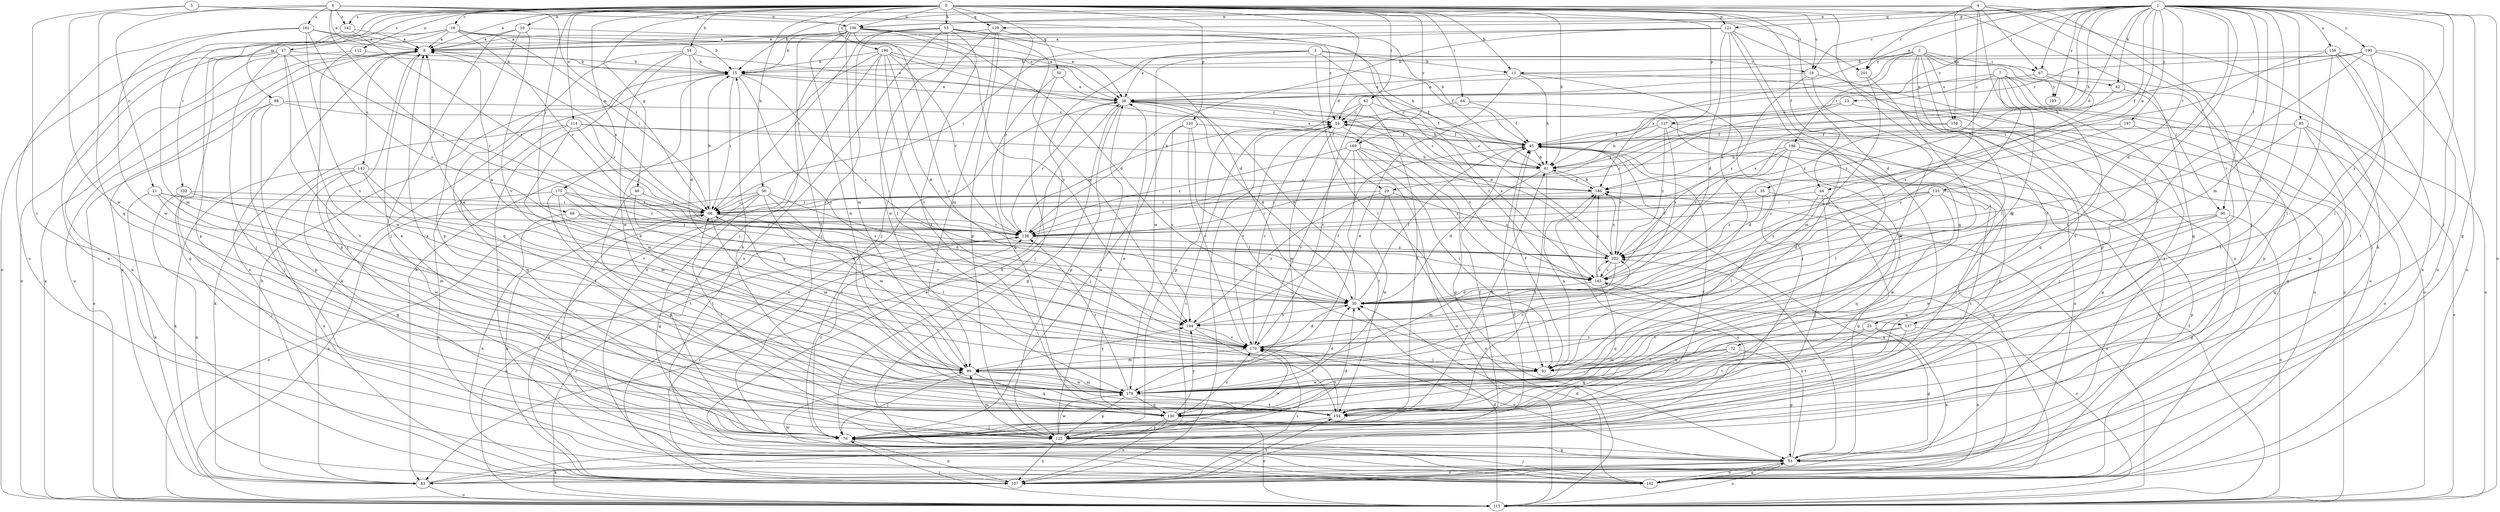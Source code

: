strict digraph  {
0;
1;
2;
3;
4;
5;
6;
7;
8;
10;
13;
15;
16;
17;
18;
21;
23;
24;
25;
29;
30;
35;
38;
44;
45;
48;
50;
53;
54;
55;
56;
61;
62;
64;
67;
68;
69;
72;
76;
82;
83;
85;
90;
91;
98;
99;
106;
107;
112;
114;
115;
117;
120;
121;
122;
129;
130;
132;
135;
137;
138;
142;
143;
145;
154;
156;
158;
161;
162;
169;
170;
175;
178;
186;
187;
190;
193;
194;
196;
198;
201;
202;
0 -> 8  [label=a];
0 -> 10  [label=b];
0 -> 13  [label=b];
0 -> 16  [label=c];
0 -> 17  [label=c];
0 -> 18  [label=c];
0 -> 25  [label=d];
0 -> 29  [label=d];
0 -> 44  [label=f];
0 -> 48  [label=g];
0 -> 50  [label=g];
0 -> 53  [label=g];
0 -> 54  [label=h];
0 -> 55  [label=h];
0 -> 56  [label=h];
0 -> 61  [label=h];
0 -> 62  [label=i];
0 -> 64  [label=i];
0 -> 69  [label=j];
0 -> 98  [label=m];
0 -> 106  [label=n];
0 -> 112  [label=o];
0 -> 114  [label=o];
0 -> 117  [label=p];
0 -> 120  [label=p];
0 -> 121  [label=p];
0 -> 129  [label=q];
0 -> 132  [label=r];
0 -> 142  [label=s];
0 -> 154  [label=t];
0 -> 169  [label=v];
0 -> 175  [label=w];
0 -> 196  [label=z];
1 -> 18  [label=c];
1 -> 29  [label=d];
1 -> 30  [label=d];
1 -> 35  [label=e];
1 -> 38  [label=e];
1 -> 44  [label=f];
1 -> 45  [label=f];
1 -> 53  [label=g];
1 -> 61  [label=h];
1 -> 67  [label=i];
1 -> 72  [label=j];
1 -> 76  [label=j];
1 -> 82  [label=k];
1 -> 85  [label=l];
1 -> 90  [label=l];
1 -> 99  [label=m];
1 -> 106  [label=n];
1 -> 115  [label=o];
1 -> 121  [label=p];
1 -> 129  [label=q];
1 -> 135  [label=r];
1 -> 137  [label=r];
1 -> 156  [label=u];
1 -> 169  [label=v];
1 -> 170  [label=v];
1 -> 187  [label=y];
1 -> 190  [label=y];
1 -> 193  [label=y];
2 -> 13  [label=b];
2 -> 67  [label=i];
2 -> 82  [label=k];
2 -> 90  [label=l];
2 -> 91  [label=l];
2 -> 122  [label=p];
2 -> 154  [label=t];
2 -> 158  [label=u];
2 -> 186  [label=x];
2 -> 198  [label=z];
2 -> 201  [label=z];
3 -> 13  [label=b];
3 -> 18  [label=c];
3 -> 38  [label=e];
3 -> 83  [label=k];
3 -> 91  [label=l];
3 -> 137  [label=r];
3 -> 178  [label=w];
4 -> 15  [label=b];
4 -> 30  [label=d];
4 -> 67  [label=i];
4 -> 76  [label=j];
4 -> 83  [label=k];
4 -> 106  [label=n];
4 -> 130  [label=q];
4 -> 137  [label=r];
4 -> 158  [label=u];
4 -> 201  [label=z];
5 -> 106  [label=n];
5 -> 154  [label=t];
5 -> 178  [label=w];
5 -> 201  [label=z];
6 -> 8  [label=a];
6 -> 21  [label=c];
6 -> 61  [label=h];
6 -> 68  [label=i];
6 -> 106  [label=n];
6 -> 130  [label=q];
6 -> 142  [label=s];
6 -> 161  [label=u];
6 -> 202  [label=z];
7 -> 23  [label=c];
7 -> 76  [label=j];
7 -> 115  [label=o];
7 -> 130  [label=q];
7 -> 138  [label=r];
7 -> 162  [label=u];
7 -> 193  [label=y];
7 -> 194  [label=y];
7 -> 202  [label=z];
8 -> 15  [label=b];
8 -> 76  [label=j];
8 -> 107  [label=n];
8 -> 115  [label=o];
8 -> 143  [label=s];
10 -> 8  [label=a];
10 -> 38  [label=e];
10 -> 76  [label=j];
10 -> 122  [label=p];
10 -> 170  [label=v];
13 -> 38  [label=e];
13 -> 61  [label=h];
13 -> 76  [label=j];
13 -> 115  [label=o];
13 -> 178  [label=w];
15 -> 38  [label=e];
15 -> 45  [label=f];
15 -> 68  [label=i];
15 -> 83  [label=k];
15 -> 145  [label=s];
15 -> 194  [label=y];
16 -> 8  [label=a];
16 -> 15  [label=b];
16 -> 38  [label=e];
16 -> 68  [label=i];
16 -> 115  [label=o];
16 -> 122  [label=p];
16 -> 138  [label=r];
16 -> 162  [label=u];
17 -> 15  [label=b];
17 -> 53  [label=g];
17 -> 76  [label=j];
17 -> 115  [label=o];
17 -> 138  [label=r];
17 -> 154  [label=t];
17 -> 178  [label=w];
18 -> 38  [label=e];
18 -> 162  [label=u];
18 -> 178  [label=w];
18 -> 202  [label=z];
21 -> 68  [label=i];
21 -> 83  [label=k];
21 -> 99  [label=m];
21 -> 178  [label=w];
21 -> 202  [label=z];
23 -> 24  [label=c];
23 -> 138  [label=r];
23 -> 162  [label=u];
24 -> 45  [label=f];
24 -> 53  [label=g];
24 -> 145  [label=s];
24 -> 170  [label=v];
24 -> 178  [label=w];
25 -> 53  [label=g];
25 -> 83  [label=k];
25 -> 154  [label=t];
25 -> 170  [label=v];
29 -> 68  [label=i];
29 -> 115  [label=o];
29 -> 178  [label=w];
29 -> 194  [label=y];
29 -> 202  [label=z];
30 -> 8  [label=a];
30 -> 38  [label=e];
30 -> 45  [label=f];
30 -> 194  [label=y];
35 -> 68  [label=i];
35 -> 130  [label=q];
35 -> 138  [label=r];
35 -> 202  [label=z];
38 -> 24  [label=c];
38 -> 30  [label=d];
38 -> 45  [label=f];
38 -> 53  [label=g];
38 -> 61  [label=h];
38 -> 122  [label=p];
38 -> 138  [label=r];
44 -> 53  [label=g];
44 -> 68  [label=i];
44 -> 76  [label=j];
44 -> 91  [label=l];
45 -> 61  [label=h];
45 -> 162  [label=u];
45 -> 202  [label=z];
48 -> 68  [label=i];
48 -> 154  [label=t];
48 -> 194  [label=y];
50 -> 38  [label=e];
50 -> 76  [label=j];
50 -> 130  [label=q];
53 -> 68  [label=i];
53 -> 83  [label=k];
53 -> 107  [label=n];
53 -> 115  [label=o];
53 -> 145  [label=s];
53 -> 162  [label=u];
53 -> 170  [label=v];
53 -> 202  [label=z];
54 -> 15  [label=b];
54 -> 30  [label=d];
54 -> 38  [label=e];
54 -> 130  [label=q];
54 -> 162  [label=u];
54 -> 178  [label=w];
55 -> 8  [label=a];
55 -> 30  [label=d];
55 -> 68  [label=i];
55 -> 76  [label=j];
55 -> 154  [label=t];
55 -> 162  [label=u];
55 -> 178  [label=w];
55 -> 194  [label=y];
55 -> 202  [label=z];
56 -> 30  [label=d];
56 -> 53  [label=g];
56 -> 68  [label=i];
56 -> 99  [label=m];
56 -> 107  [label=n];
56 -> 115  [label=o];
56 -> 170  [label=v];
61 -> 24  [label=c];
61 -> 30  [label=d];
61 -> 154  [label=t];
61 -> 186  [label=x];
62 -> 24  [label=c];
62 -> 122  [label=p];
62 -> 145  [label=s];
62 -> 154  [label=t];
62 -> 170  [label=v];
64 -> 24  [label=c];
64 -> 45  [label=f];
64 -> 154  [label=t];
67 -> 38  [label=e];
67 -> 115  [label=o];
67 -> 145  [label=s];
68 -> 8  [label=a];
68 -> 15  [label=b];
68 -> 91  [label=l];
68 -> 99  [label=m];
68 -> 107  [label=n];
68 -> 115  [label=o];
68 -> 138  [label=r];
69 -> 30  [label=d];
69 -> 107  [label=n];
69 -> 138  [label=r];
72 -> 53  [label=g];
72 -> 91  [label=l];
72 -> 99  [label=m];
72 -> 130  [label=q];
76 -> 45  [label=f];
76 -> 53  [label=g];
76 -> 107  [label=n];
76 -> 138  [label=r];
82 -> 122  [label=p];
82 -> 202  [label=z];
83 -> 8  [label=a];
83 -> 15  [label=b];
83 -> 24  [label=c];
83 -> 45  [label=f];
83 -> 115  [label=o];
85 -> 30  [label=d];
85 -> 45  [label=f];
85 -> 91  [label=l];
85 -> 107  [label=n];
85 -> 115  [label=o];
85 -> 178  [label=w];
90 -> 53  [label=g];
90 -> 115  [label=o];
90 -> 130  [label=q];
90 -> 138  [label=r];
90 -> 178  [label=w];
91 -> 45  [label=f];
91 -> 178  [label=w];
91 -> 186  [label=x];
98 -> 24  [label=c];
98 -> 68  [label=i];
98 -> 76  [label=j];
98 -> 115  [label=o];
98 -> 122  [label=p];
99 -> 68  [label=i];
99 -> 76  [label=j];
99 -> 130  [label=q];
99 -> 178  [label=w];
99 -> 194  [label=y];
99 -> 202  [label=z];
106 -> 8  [label=a];
106 -> 15  [label=b];
106 -> 24  [label=c];
106 -> 30  [label=d];
106 -> 61  [label=h];
106 -> 76  [label=j];
106 -> 99  [label=m];
106 -> 154  [label=t];
106 -> 170  [label=v];
106 -> 178  [label=w];
106 -> 194  [label=y];
107 -> 24  [label=c];
107 -> 38  [label=e];
107 -> 138  [label=r];
107 -> 154  [label=t];
107 -> 170  [label=v];
107 -> 186  [label=x];
112 -> 15  [label=b];
112 -> 107  [label=n];
112 -> 122  [label=p];
114 -> 45  [label=f];
114 -> 61  [label=h];
114 -> 83  [label=k];
114 -> 99  [label=m];
114 -> 130  [label=q];
114 -> 138  [label=r];
115 -> 8  [label=a];
115 -> 30  [label=d];
115 -> 45  [label=f];
115 -> 76  [label=j];
115 -> 138  [label=r];
115 -> 186  [label=x];
117 -> 45  [label=f];
117 -> 61  [label=h];
117 -> 107  [label=n];
117 -> 122  [label=p];
117 -> 145  [label=s];
117 -> 202  [label=z];
120 -> 45  [label=f];
120 -> 76  [label=j];
120 -> 91  [label=l];
120 -> 170  [label=v];
120 -> 194  [label=y];
121 -> 8  [label=a];
121 -> 30  [label=d];
121 -> 68  [label=i];
121 -> 91  [label=l];
121 -> 130  [label=q];
121 -> 138  [label=r];
121 -> 162  [label=u];
121 -> 194  [label=y];
122 -> 30  [label=d];
122 -> 38  [label=e];
122 -> 45  [label=f];
122 -> 99  [label=m];
122 -> 107  [label=n];
122 -> 170  [label=v];
122 -> 178  [label=w];
129 -> 8  [label=a];
129 -> 76  [label=j];
129 -> 99  [label=m];
129 -> 122  [label=p];
129 -> 138  [label=r];
130 -> 8  [label=a];
130 -> 38  [label=e];
130 -> 68  [label=i];
130 -> 107  [label=n];
130 -> 115  [label=o];
130 -> 122  [label=p];
130 -> 170  [label=v];
130 -> 194  [label=y];
132 -> 68  [label=i];
132 -> 76  [label=j];
132 -> 91  [label=l];
132 -> 107  [label=n];
135 -> 30  [label=d];
135 -> 68  [label=i];
135 -> 122  [label=p];
135 -> 138  [label=r];
135 -> 145  [label=s];
135 -> 154  [label=t];
135 -> 178  [label=w];
137 -> 107  [label=n];
137 -> 154  [label=t];
137 -> 170  [label=v];
137 -> 178  [label=w];
138 -> 24  [label=c];
138 -> 115  [label=o];
138 -> 202  [label=z];
142 -> 8  [label=a];
142 -> 99  [label=m];
142 -> 138  [label=r];
143 -> 53  [label=g];
143 -> 83  [label=k];
143 -> 99  [label=m];
143 -> 107  [label=n];
143 -> 170  [label=v];
143 -> 186  [label=x];
145 -> 30  [label=d];
145 -> 45  [label=f];
145 -> 115  [label=o];
145 -> 130  [label=q];
145 -> 186  [label=x];
145 -> 202  [label=z];
154 -> 8  [label=a];
154 -> 15  [label=b];
154 -> 61  [label=h];
154 -> 76  [label=j];
154 -> 170  [label=v];
156 -> 15  [label=b];
156 -> 68  [label=i];
156 -> 91  [label=l];
156 -> 107  [label=n];
156 -> 154  [label=t];
156 -> 162  [label=u];
158 -> 45  [label=f];
158 -> 53  [label=g];
158 -> 76  [label=j];
158 -> 186  [label=x];
161 -> 8  [label=a];
161 -> 38  [label=e];
161 -> 145  [label=s];
161 -> 162  [label=u];
161 -> 170  [label=v];
161 -> 178  [label=w];
162 -> 30  [label=d];
162 -> 38  [label=e];
162 -> 53  [label=g];
162 -> 76  [label=j];
162 -> 99  [label=m];
162 -> 186  [label=x];
169 -> 61  [label=h];
169 -> 91  [label=l];
169 -> 115  [label=o];
169 -> 138  [label=r];
169 -> 145  [label=s];
169 -> 154  [label=t];
169 -> 170  [label=v];
170 -> 8  [label=a];
170 -> 24  [label=c];
170 -> 30  [label=d];
170 -> 91  [label=l];
170 -> 99  [label=m];
175 -> 68  [label=i];
175 -> 122  [label=p];
175 -> 138  [label=r];
175 -> 145  [label=s];
175 -> 154  [label=t];
175 -> 162  [label=u];
178 -> 15  [label=b];
178 -> 30  [label=d];
178 -> 99  [label=m];
178 -> 122  [label=p];
178 -> 130  [label=q];
178 -> 138  [label=r];
178 -> 154  [label=t];
186 -> 61  [label=h];
186 -> 68  [label=i];
187 -> 45  [label=f];
187 -> 53  [label=g];
187 -> 138  [label=r];
190 -> 15  [label=b];
190 -> 24  [label=c];
190 -> 61  [label=h];
190 -> 76  [label=j];
190 -> 91  [label=l];
190 -> 162  [label=u];
190 -> 170  [label=v];
194 -> 45  [label=f];
194 -> 154  [label=t];
194 -> 170  [label=v];
196 -> 15  [label=b];
196 -> 30  [label=d];
196 -> 45  [label=f];
196 -> 83  [label=k];
196 -> 91  [label=l];
196 -> 138  [label=r];
196 -> 162  [label=u];
196 -> 170  [label=v];
196 -> 186  [label=x];
198 -> 30  [label=d];
198 -> 61  [label=h];
198 -> 76  [label=j];
198 -> 91  [label=l];
198 -> 107  [label=n];
198 -> 186  [label=x];
198 -> 202  [label=z];
201 -> 99  [label=m];
201 -> 178  [label=w];
202 -> 38  [label=e];
202 -> 99  [label=m];
202 -> 145  [label=s];
202 -> 186  [label=x];
}
